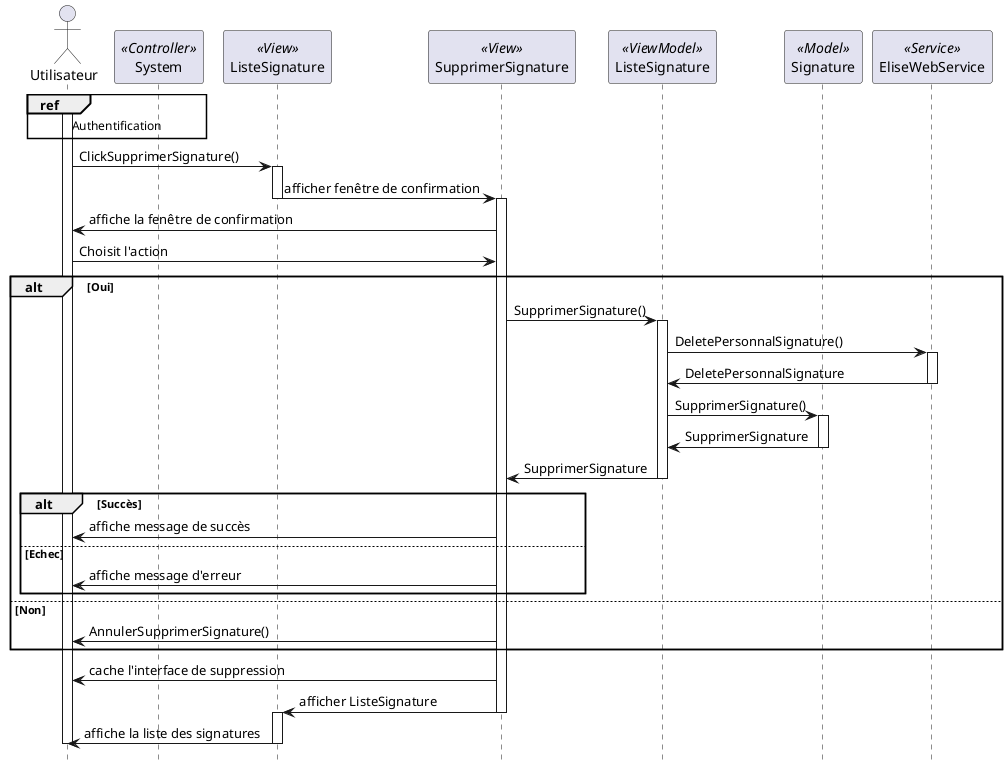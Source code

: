 @startuml sequence_delete_signature

hide footbox


actor "Utilisateur" as user
participant "System" as system << Controller >>
participant "ListeSignature" as liste << View >>
participant "SupprimerSignature" as delete << View >>
participant "ListeSignature" as vm << ViewModel >>
participant "Signature" as model << Model >>
participant "EliseWebService" as ws << Service >>


ref over user, system : Authentification
activate user
user -> liste : ClickSupprimerSignature()
activate liste
liste -> delete : afficher fenêtre de confirmation
deactivate liste
activate delete
delete -> user : affiche la fenêtre de confirmation
user -> delete : Choisit l'action
alt Oui
    delete -> vm : SupprimerSignature()
    activate vm
    vm -> ws : DeletePersonnalSignature()
    activate ws
    ws -> vm : DeletePersonnalSignature
    deactivate ws
    vm -> model : SupprimerSignature()
    activate model
    model -> vm : SupprimerSignature
    deactivate model
    vm -> delete : SupprimerSignature
    deactivate vm
    alt Succès
        delete -> user : affiche message de succès
    else Echec
        delete -> user : affiche message d'erreur
    end
else Non
    delete -> user : AnnulerSupprimerSignature()
end
delete -> user : cache l'interface de suppression
delete -> liste : afficher ListeSignature
deactivate delete
activate liste
liste -> user : affiche la liste des signatures
deactivate liste
deactivate user